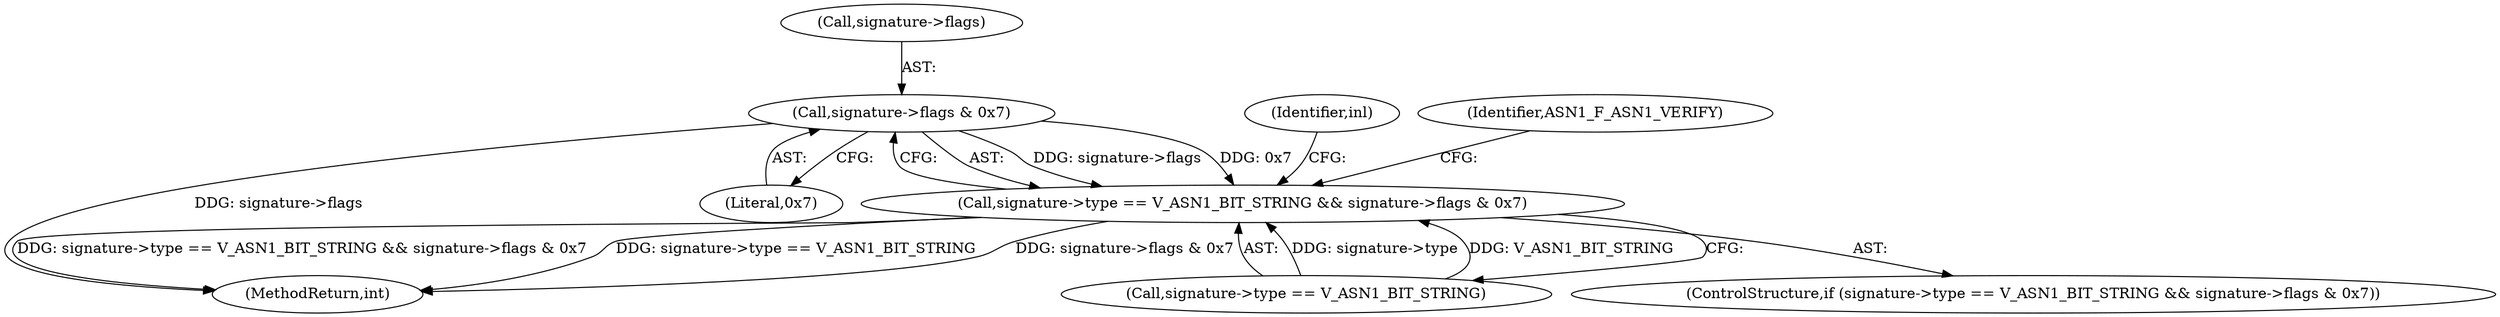digraph "0_openssl_684400ce192dac51df3d3e92b61830a6ef90be3e_0@pointer" {
"1000153" [label="(Call,signature->flags & 0x7)"];
"1000147" [label="(Call,signature->type == V_ASN1_BIT_STRING && signature->flags & 0x7)"];
"1000164" [label="(Identifier,inl)"];
"1000157" [label="(Literal,0x7)"];
"1000146" [label="(ControlStructure,if (signature->type == V_ASN1_BIT_STRING && signature->flags & 0x7))"];
"1000160" [label="(Identifier,ASN1_F_ASN1_VERIFY)"];
"1000153" [label="(Call,signature->flags & 0x7)"];
"1000258" [label="(MethodReturn,int)"];
"1000148" [label="(Call,signature->type == V_ASN1_BIT_STRING)"];
"1000147" [label="(Call,signature->type == V_ASN1_BIT_STRING && signature->flags & 0x7)"];
"1000154" [label="(Call,signature->flags)"];
"1000153" -> "1000147"  [label="AST: "];
"1000153" -> "1000157"  [label="CFG: "];
"1000154" -> "1000153"  [label="AST: "];
"1000157" -> "1000153"  [label="AST: "];
"1000147" -> "1000153"  [label="CFG: "];
"1000153" -> "1000258"  [label="DDG: signature->flags"];
"1000153" -> "1000147"  [label="DDG: signature->flags"];
"1000153" -> "1000147"  [label="DDG: 0x7"];
"1000147" -> "1000146"  [label="AST: "];
"1000147" -> "1000148"  [label="CFG: "];
"1000148" -> "1000147"  [label="AST: "];
"1000160" -> "1000147"  [label="CFG: "];
"1000164" -> "1000147"  [label="CFG: "];
"1000147" -> "1000258"  [label="DDG: signature->type == V_ASN1_BIT_STRING"];
"1000147" -> "1000258"  [label="DDG: signature->flags & 0x7"];
"1000147" -> "1000258"  [label="DDG: signature->type == V_ASN1_BIT_STRING && signature->flags & 0x7"];
"1000148" -> "1000147"  [label="DDG: signature->type"];
"1000148" -> "1000147"  [label="DDG: V_ASN1_BIT_STRING"];
}
